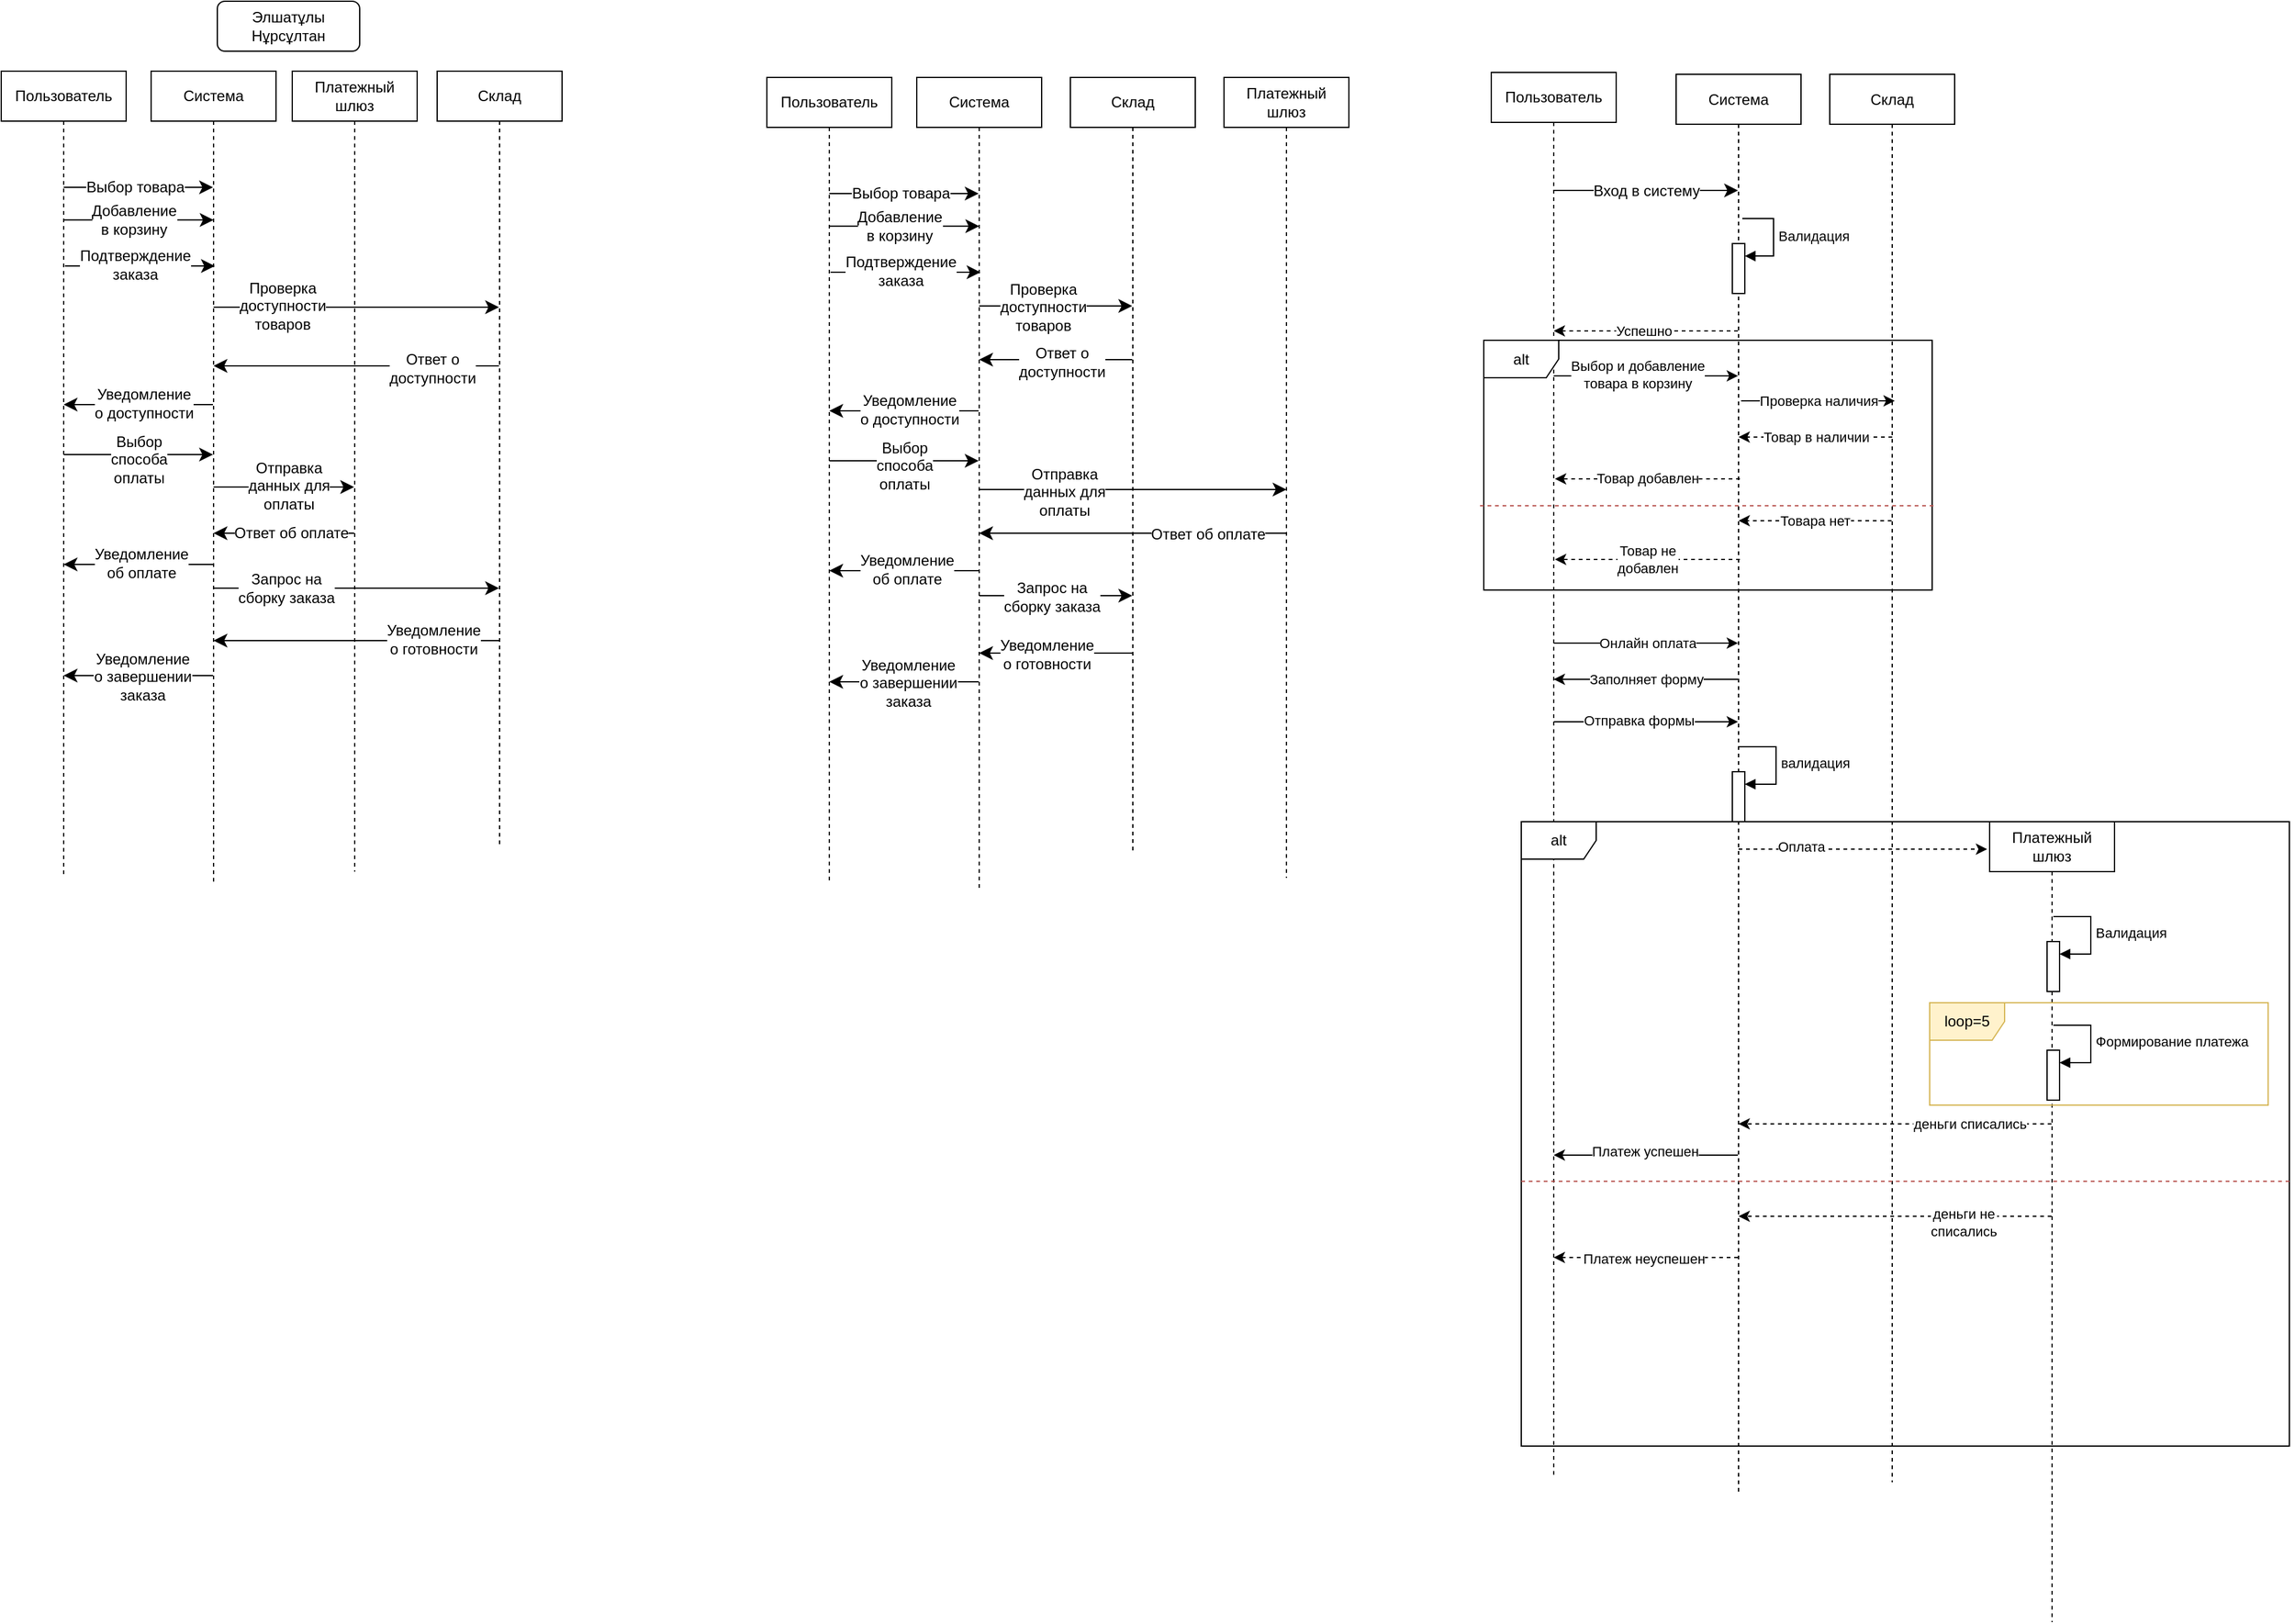 <mxfile version="24.9.2">
  <diagram name="Страница — 1" id="RjDKxzOwE1cn85HmaROs">
    <mxGraphModel dx="2118" dy="1710" grid="0" gridSize="10" guides="1" tooltips="1" connect="1" arrows="1" fold="1" page="0" pageScale="1" pageWidth="827" pageHeight="1169" math="0" shadow="0">
      <root>
        <mxCell id="0" />
        <mxCell id="1" parent="0" />
        <mxCell id="TJB5VOWsFreeemDdmijg-93" value="Элшатұлы Нұрсұлтан" style="shape=rect;rounded=1;html=1;whiteSpace=wrap;align=center;" parent="1" vertex="1">
          <mxGeometry x="840" y="-34" width="114" height="40" as="geometry" />
        </mxCell>
        <mxCell id="TJB5VOWsFreeemDdmijg-99" style="edgeStyle=elbowEdgeStyle;curved=0;rounded=0;orthogonalLoop=1;jettySize=auto;html=1;elbow=vertical;fontSize=12;startSize=8;endSize=8;" parent="1" source="TJB5VOWsFreeemDdmijg-95" target="TJB5VOWsFreeemDdmijg-96" edge="1">
          <mxGeometry relative="1" as="geometry">
            <Array as="points">
              <mxPoint x="772" y="115" />
            </Array>
          </mxGeometry>
        </mxCell>
        <mxCell id="TJB5VOWsFreeemDdmijg-101" value="Выбор товара" style="edgeLabel;html=1;align=center;verticalAlign=middle;resizable=0;points=[];fontSize=12;" parent="TJB5VOWsFreeemDdmijg-99" vertex="1" connectable="0">
          <mxGeometry x="0.184" y="-3" relative="1" as="geometry">
            <mxPoint x="-14" y="-3" as="offset" />
          </mxGeometry>
        </mxCell>
        <mxCell id="TJB5VOWsFreeemDdmijg-112" style="edgeStyle=elbowEdgeStyle;curved=0;rounded=0;orthogonalLoop=1;jettySize=auto;html=1;elbow=vertical;fontSize=12;startSize=8;endSize=8;" parent="1" source="TJB5VOWsFreeemDdmijg-95" target="TJB5VOWsFreeemDdmijg-96" edge="1">
          <mxGeometry relative="1" as="geometry">
            <Array as="points">
              <mxPoint x="779" y="329" />
            </Array>
          </mxGeometry>
        </mxCell>
        <mxCell id="TJB5VOWsFreeemDdmijg-113" value="Выбор&lt;div&gt;способа&lt;/div&gt;&lt;div&gt;оплаты&lt;/div&gt;" style="edgeLabel;html=1;align=center;verticalAlign=middle;resizable=0;points=[];fontSize=12;" parent="TJB5VOWsFreeemDdmijg-112" vertex="1" connectable="0">
          <mxGeometry x="-0.551" y="1" relative="1" as="geometry">
            <mxPoint x="33" y="5" as="offset" />
          </mxGeometry>
        </mxCell>
        <mxCell id="TJB5VOWsFreeemDdmijg-95" value="Пользователь" style="shape=umlLifeline;perimeter=lifelinePerimeter;whiteSpace=wrap;html=1;container=1;dropTarget=0;collapsible=0;recursiveResize=0;outlineConnect=0;portConstraint=eastwest;newEdgeStyle={&quot;edgeStyle&quot;:&quot;elbowEdgeStyle&quot;,&quot;elbow&quot;:&quot;vertical&quot;,&quot;curved&quot;:0,&quot;rounded&quot;:0};" parent="1" vertex="1">
          <mxGeometry x="667" y="22" width="100" height="644" as="geometry" />
        </mxCell>
        <mxCell id="TJB5VOWsFreeemDdmijg-106" style="edgeStyle=elbowEdgeStyle;curved=0;rounded=0;orthogonalLoop=1;jettySize=auto;html=1;elbow=vertical;fontSize=12;startSize=8;endSize=8;" parent="1" source="TJB5VOWsFreeemDdmijg-96" target="TJB5VOWsFreeemDdmijg-98" edge="1">
          <mxGeometry relative="1" as="geometry">
            <Array as="points">
              <mxPoint x="952" y="211" />
            </Array>
          </mxGeometry>
        </mxCell>
        <mxCell id="TJB5VOWsFreeemDdmijg-107" value="Проверка&lt;div&gt;доступности&lt;/div&gt;&lt;div&gt;товаров&lt;/div&gt;" style="edgeLabel;html=1;align=center;verticalAlign=middle;resizable=0;points=[];fontSize=12;" parent="TJB5VOWsFreeemDdmijg-106" vertex="1" connectable="0">
          <mxGeometry x="-0.435" relative="1" as="geometry">
            <mxPoint x="-10" y="-1" as="offset" />
          </mxGeometry>
        </mxCell>
        <mxCell id="TJB5VOWsFreeemDdmijg-110" style="edgeStyle=elbowEdgeStyle;curved=0;rounded=0;orthogonalLoop=1;jettySize=auto;html=1;elbow=vertical;fontSize=12;startSize=8;endSize=8;" parent="1" source="TJB5VOWsFreeemDdmijg-96" target="TJB5VOWsFreeemDdmijg-95" edge="1">
          <mxGeometry relative="1" as="geometry">
            <Array as="points">
              <mxPoint x="773" y="289" />
            </Array>
          </mxGeometry>
        </mxCell>
        <mxCell id="TJB5VOWsFreeemDdmijg-111" value="Уведомление&lt;div&gt;о доступности&lt;/div&gt;" style="edgeLabel;html=1;align=center;verticalAlign=middle;resizable=0;points=[];fontSize=12;" parent="TJB5VOWsFreeemDdmijg-110" vertex="1" connectable="0">
          <mxGeometry x="0.254" y="-2" relative="1" as="geometry">
            <mxPoint x="19" y="1" as="offset" />
          </mxGeometry>
        </mxCell>
        <mxCell id="TJB5VOWsFreeemDdmijg-114" style="edgeStyle=elbowEdgeStyle;curved=0;rounded=0;orthogonalLoop=1;jettySize=auto;html=1;elbow=horizontal;fontSize=12;startSize=8;endSize=8;" parent="1" source="TJB5VOWsFreeemDdmijg-96" target="TJB5VOWsFreeemDdmijg-97" edge="1">
          <mxGeometry relative="1" as="geometry">
            <Array as="points">
              <mxPoint x="891" y="355" />
            </Array>
          </mxGeometry>
        </mxCell>
        <mxCell id="TJB5VOWsFreeemDdmijg-115" value="Отправка&lt;div&gt;данных для&lt;/div&gt;&lt;div&gt;оплаты&lt;/div&gt;" style="edgeLabel;html=1;align=center;verticalAlign=middle;resizable=0;points=[];fontSize=12;" parent="TJB5VOWsFreeemDdmijg-114" vertex="1" connectable="0">
          <mxGeometry x="-0.269" y="1" relative="1" as="geometry">
            <mxPoint x="19" as="offset" />
          </mxGeometry>
        </mxCell>
        <mxCell id="TJB5VOWsFreeemDdmijg-118" style="edgeStyle=elbowEdgeStyle;curved=0;rounded=0;orthogonalLoop=1;jettySize=auto;html=1;elbow=vertical;fontSize=12;startSize=8;endSize=8;" parent="1" source="TJB5VOWsFreeemDdmijg-96" target="TJB5VOWsFreeemDdmijg-95" edge="1">
          <mxGeometry relative="1" as="geometry">
            <Array as="points">
              <mxPoint x="780" y="417" />
            </Array>
          </mxGeometry>
        </mxCell>
        <mxCell id="TJB5VOWsFreeemDdmijg-119" value="Уведомление&lt;div&gt;об оплате&lt;/div&gt;" style="edgeLabel;html=1;align=center;verticalAlign=middle;resizable=0;points=[];fontSize=12;" parent="TJB5VOWsFreeemDdmijg-118" vertex="1" connectable="0">
          <mxGeometry x="0.127" y="-2" relative="1" as="geometry">
            <mxPoint x="10" y="1" as="offset" />
          </mxGeometry>
        </mxCell>
        <mxCell id="TJB5VOWsFreeemDdmijg-120" style="edgeStyle=elbowEdgeStyle;curved=0;rounded=0;orthogonalLoop=1;jettySize=auto;html=1;elbow=vertical;fontSize=12;startSize=8;endSize=8;" parent="1" source="TJB5VOWsFreeemDdmijg-96" target="TJB5VOWsFreeemDdmijg-98" edge="1">
          <mxGeometry relative="1" as="geometry">
            <Array as="points">
              <mxPoint x="973" y="436" />
            </Array>
          </mxGeometry>
        </mxCell>
        <mxCell id="TJB5VOWsFreeemDdmijg-121" value="Запрос на&lt;div&gt;сборку заказа&lt;/div&gt;" style="edgeLabel;html=1;align=center;verticalAlign=middle;resizable=0;points=[];fontSize=12;" parent="TJB5VOWsFreeemDdmijg-120" vertex="1" connectable="0">
          <mxGeometry x="-0.444" relative="1" as="geometry">
            <mxPoint x="-6" as="offset" />
          </mxGeometry>
        </mxCell>
        <mxCell id="TJB5VOWsFreeemDdmijg-124" style="edgeStyle=elbowEdgeStyle;curved=0;rounded=0;orthogonalLoop=1;jettySize=auto;html=1;elbow=vertical;fontSize=12;startSize=8;endSize=8;" parent="1" source="TJB5VOWsFreeemDdmijg-96" target="TJB5VOWsFreeemDdmijg-95" edge="1">
          <mxGeometry relative="1" as="geometry">
            <Array as="points">
              <mxPoint x="777" y="506" />
            </Array>
          </mxGeometry>
        </mxCell>
        <mxCell id="TJB5VOWsFreeemDdmijg-125" value="Уведомление&lt;div&gt;о завершении&lt;/div&gt;&lt;div&gt;заказа&lt;/div&gt;" style="edgeLabel;html=1;align=center;verticalAlign=middle;resizable=0;points=[];fontSize=12;" parent="TJB5VOWsFreeemDdmijg-124" vertex="1" connectable="0">
          <mxGeometry x="0.383" y="-1" relative="1" as="geometry">
            <mxPoint x="26" y="2" as="offset" />
          </mxGeometry>
        </mxCell>
        <mxCell id="TJB5VOWsFreeemDdmijg-96" value="Система" style="shape=umlLifeline;perimeter=lifelinePerimeter;whiteSpace=wrap;html=1;container=1;dropTarget=0;collapsible=0;recursiveResize=0;outlineConnect=0;portConstraint=eastwest;newEdgeStyle={&quot;edgeStyle&quot;:&quot;elbowEdgeStyle&quot;,&quot;elbow&quot;:&quot;vertical&quot;,&quot;curved&quot;:0,&quot;rounded&quot;:0};" parent="1" vertex="1">
          <mxGeometry x="787" y="22" width="100" height="649" as="geometry" />
        </mxCell>
        <mxCell id="TJB5VOWsFreeemDdmijg-116" style="edgeStyle=elbowEdgeStyle;curved=0;rounded=0;orthogonalLoop=1;jettySize=auto;html=1;elbow=vertical;fontSize=12;startSize=8;endSize=8;" parent="1" source="TJB5VOWsFreeemDdmijg-97" target="TJB5VOWsFreeemDdmijg-96" edge="1">
          <mxGeometry relative="1" as="geometry">
            <Array as="points">
              <mxPoint x="892" y="392" />
            </Array>
          </mxGeometry>
        </mxCell>
        <mxCell id="TJB5VOWsFreeemDdmijg-117" value="Ответ об оплате" style="edgeLabel;html=1;align=center;verticalAlign=middle;resizable=0;points=[];fontSize=12;" parent="TJB5VOWsFreeemDdmijg-116" vertex="1" connectable="0">
          <mxGeometry x="0.281" y="-3" relative="1" as="geometry">
            <mxPoint x="21" y="3" as="offset" />
          </mxGeometry>
        </mxCell>
        <mxCell id="TJB5VOWsFreeemDdmijg-97" value="Платежный&lt;div&gt;шлюз&lt;/div&gt;" style="shape=umlLifeline;perimeter=lifelinePerimeter;whiteSpace=wrap;html=1;container=1;dropTarget=0;collapsible=0;recursiveResize=0;outlineConnect=0;portConstraint=eastwest;newEdgeStyle={&quot;edgeStyle&quot;:&quot;elbowEdgeStyle&quot;,&quot;elbow&quot;:&quot;vertical&quot;,&quot;curved&quot;:0,&quot;rounded&quot;:0};" parent="1" vertex="1">
          <mxGeometry x="900" y="22" width="100" height="641" as="geometry" />
        </mxCell>
        <mxCell id="TJB5VOWsFreeemDdmijg-108" style="edgeStyle=elbowEdgeStyle;curved=0;rounded=0;orthogonalLoop=1;jettySize=auto;html=1;elbow=vertical;fontSize=12;startSize=8;endSize=8;" parent="1" source="TJB5VOWsFreeemDdmijg-98" target="TJB5VOWsFreeemDdmijg-96" edge="1">
          <mxGeometry relative="1" as="geometry">
            <Array as="points">
              <mxPoint x="943" y="258" />
            </Array>
          </mxGeometry>
        </mxCell>
        <mxCell id="TJB5VOWsFreeemDdmijg-109" value="Ответ о&lt;div&gt;доступности&lt;/div&gt;" style="edgeLabel;html=1;align=center;verticalAlign=middle;resizable=0;points=[];fontSize=12;" parent="TJB5VOWsFreeemDdmijg-108" vertex="1" connectable="0">
          <mxGeometry x="-0.603" y="2" relative="1" as="geometry">
            <mxPoint x="-8" as="offset" />
          </mxGeometry>
        </mxCell>
        <mxCell id="TJB5VOWsFreeemDdmijg-122" style="edgeStyle=elbowEdgeStyle;curved=0;rounded=0;orthogonalLoop=1;jettySize=auto;html=1;elbow=vertical;fontSize=12;startSize=8;endSize=8;" parent="1" source="TJB5VOWsFreeemDdmijg-98" target="TJB5VOWsFreeemDdmijg-96" edge="1">
          <mxGeometry relative="1" as="geometry">
            <Array as="points">
              <mxPoint x="942" y="478" />
            </Array>
          </mxGeometry>
        </mxCell>
        <mxCell id="TJB5VOWsFreeemDdmijg-123" value="Уведомление&lt;div&gt;о готовности&lt;/div&gt;" style="edgeLabel;html=1;align=center;verticalAlign=middle;resizable=0;points=[];fontSize=12;" parent="TJB5VOWsFreeemDdmijg-122" vertex="1" connectable="0">
          <mxGeometry x="-0.445" y="-3" relative="1" as="geometry">
            <mxPoint x="11" y="2" as="offset" />
          </mxGeometry>
        </mxCell>
        <mxCell id="TJB5VOWsFreeemDdmijg-98" value="Склад" style="shape=umlLifeline;perimeter=lifelinePerimeter;whiteSpace=wrap;html=1;container=1;dropTarget=0;collapsible=0;recursiveResize=0;outlineConnect=0;portConstraint=eastwest;newEdgeStyle={&quot;edgeStyle&quot;:&quot;elbowEdgeStyle&quot;,&quot;elbow&quot;:&quot;vertical&quot;,&quot;curved&quot;:0,&quot;rounded&quot;:0};" parent="1" vertex="1">
          <mxGeometry x="1016" y="22" width="100" height="621" as="geometry" />
        </mxCell>
        <mxCell id="TJB5VOWsFreeemDdmijg-102" style="edgeStyle=elbowEdgeStyle;curved=0;rounded=0;orthogonalLoop=1;jettySize=auto;html=1;elbow=vertical;fontSize=12;startSize=8;endSize=8;" parent="1" edge="1">
          <mxGeometry relative="1" as="geometry">
            <mxPoint x="717" y="141.16" as="sourcePoint" />
            <mxPoint x="837" y="141.16" as="targetPoint" />
            <Array as="points">
              <mxPoint x="772" y="141.16" />
            </Array>
          </mxGeometry>
        </mxCell>
        <mxCell id="TJB5VOWsFreeemDdmijg-103" value="Добавление&lt;div&gt;в корзину&lt;/div&gt;" style="edgeLabel;html=1;align=center;verticalAlign=middle;resizable=0;points=[];fontSize=12;" parent="TJB5VOWsFreeemDdmijg-102" vertex="1" connectable="0">
          <mxGeometry x="0.184" y="-3" relative="1" as="geometry">
            <mxPoint x="-15" y="-3" as="offset" />
          </mxGeometry>
        </mxCell>
        <mxCell id="TJB5VOWsFreeemDdmijg-104" style="edgeStyle=elbowEdgeStyle;curved=0;rounded=0;orthogonalLoop=1;jettySize=auto;html=1;elbow=vertical;fontSize=12;startSize=8;endSize=8;" parent="1" edge="1">
          <mxGeometry relative="1" as="geometry">
            <mxPoint x="718" y="178" as="sourcePoint" />
            <mxPoint x="838" y="178" as="targetPoint" />
            <Array as="points">
              <mxPoint x="773" y="178" />
            </Array>
          </mxGeometry>
        </mxCell>
        <mxCell id="TJB5VOWsFreeemDdmijg-105" value="Подтверждение&lt;div&gt;заказа&lt;/div&gt;" style="edgeLabel;html=1;align=center;verticalAlign=middle;resizable=0;points=[];fontSize=12;" parent="TJB5VOWsFreeemDdmijg-104" vertex="1" connectable="0">
          <mxGeometry x="0.184" y="-3" relative="1" as="geometry">
            <mxPoint x="-15" y="-4" as="offset" />
          </mxGeometry>
        </mxCell>
        <mxCell id="riqvc8VG6ETdzrD3-sAb-1" style="edgeStyle=elbowEdgeStyle;curved=0;rounded=0;orthogonalLoop=1;jettySize=auto;html=1;elbow=vertical;fontSize=12;startSize=8;endSize=8;" edge="1" source="riqvc8VG6ETdzrD3-sAb-5" target="riqvc8VG6ETdzrD3-sAb-18" parent="1">
          <mxGeometry relative="1" as="geometry">
            <Array as="points">
              <mxPoint x="1385" y="120" />
            </Array>
          </mxGeometry>
        </mxCell>
        <mxCell id="riqvc8VG6ETdzrD3-sAb-2" value="Выбор товара" style="edgeLabel;html=1;align=center;verticalAlign=middle;resizable=0;points=[];fontSize=12;" vertex="1" connectable="0" parent="riqvc8VG6ETdzrD3-sAb-1">
          <mxGeometry x="0.184" y="-3" relative="1" as="geometry">
            <mxPoint x="-14" y="-3" as="offset" />
          </mxGeometry>
        </mxCell>
        <mxCell id="riqvc8VG6ETdzrD3-sAb-3" style="edgeStyle=elbowEdgeStyle;curved=0;rounded=0;orthogonalLoop=1;jettySize=auto;html=1;elbow=vertical;fontSize=12;startSize=8;endSize=8;" edge="1" source="riqvc8VG6ETdzrD3-sAb-5" target="riqvc8VG6ETdzrD3-sAb-18" parent="1">
          <mxGeometry relative="1" as="geometry">
            <Array as="points">
              <mxPoint x="1392" y="334" />
            </Array>
          </mxGeometry>
        </mxCell>
        <mxCell id="riqvc8VG6ETdzrD3-sAb-4" value="Выбор&lt;div&gt;способа&lt;/div&gt;&lt;div&gt;оплаты&lt;/div&gt;" style="edgeLabel;html=1;align=center;verticalAlign=middle;resizable=0;points=[];fontSize=12;" vertex="1" connectable="0" parent="riqvc8VG6ETdzrD3-sAb-3">
          <mxGeometry x="-0.551" y="1" relative="1" as="geometry">
            <mxPoint x="33" y="5" as="offset" />
          </mxGeometry>
        </mxCell>
        <mxCell id="riqvc8VG6ETdzrD3-sAb-5" value="Пользователь" style="shape=umlLifeline;perimeter=lifelinePerimeter;whiteSpace=wrap;html=1;container=1;dropTarget=0;collapsible=0;recursiveResize=0;outlineConnect=0;portConstraint=eastwest;newEdgeStyle={&quot;edgeStyle&quot;:&quot;elbowEdgeStyle&quot;,&quot;elbow&quot;:&quot;vertical&quot;,&quot;curved&quot;:0,&quot;rounded&quot;:0};" vertex="1" parent="1">
          <mxGeometry x="1280" y="27" width="100" height="644" as="geometry" />
        </mxCell>
        <mxCell id="riqvc8VG6ETdzrD3-sAb-6" style="edgeStyle=elbowEdgeStyle;curved=0;rounded=0;orthogonalLoop=1;jettySize=auto;html=1;elbow=vertical;fontSize=12;startSize=8;endSize=8;" edge="1" source="riqvc8VG6ETdzrD3-sAb-18" target="riqvc8VG6ETdzrD3-sAb-26" parent="1">
          <mxGeometry relative="1" as="geometry">
            <Array as="points">
              <mxPoint x="1508" y="210" />
            </Array>
          </mxGeometry>
        </mxCell>
        <mxCell id="riqvc8VG6ETdzrD3-sAb-7" value="Проверка&lt;div&gt;доступности&lt;/div&gt;&lt;div&gt;товаров&lt;/div&gt;" style="edgeLabel;html=1;align=center;verticalAlign=middle;resizable=0;points=[];fontSize=12;" vertex="1" connectable="0" parent="riqvc8VG6ETdzrD3-sAb-6">
          <mxGeometry x="-0.435" relative="1" as="geometry">
            <mxPoint x="16" y="1" as="offset" />
          </mxGeometry>
        </mxCell>
        <mxCell id="riqvc8VG6ETdzrD3-sAb-8" style="edgeStyle=elbowEdgeStyle;curved=0;rounded=0;orthogonalLoop=1;jettySize=auto;html=1;elbow=vertical;fontSize=12;startSize=8;endSize=8;" edge="1" source="riqvc8VG6ETdzrD3-sAb-18" target="riqvc8VG6ETdzrD3-sAb-5" parent="1">
          <mxGeometry relative="1" as="geometry">
            <Array as="points">
              <mxPoint x="1386" y="294" />
            </Array>
          </mxGeometry>
        </mxCell>
        <mxCell id="riqvc8VG6ETdzrD3-sAb-9" value="Уведомление&lt;div&gt;о доступности&lt;/div&gt;" style="edgeLabel;html=1;align=center;verticalAlign=middle;resizable=0;points=[];fontSize=12;" vertex="1" connectable="0" parent="riqvc8VG6ETdzrD3-sAb-8">
          <mxGeometry x="0.254" y="-2" relative="1" as="geometry">
            <mxPoint x="19" y="1" as="offset" />
          </mxGeometry>
        </mxCell>
        <mxCell id="riqvc8VG6ETdzrD3-sAb-10" style="edgeStyle=elbowEdgeStyle;curved=0;rounded=0;orthogonalLoop=1;jettySize=auto;html=1;elbow=horizontal;fontSize=12;startSize=8;endSize=8;" edge="1" parent="1">
          <mxGeometry relative="1" as="geometry">
            <Array as="points">
              <mxPoint x="1504" y="338" />
            </Array>
            <mxPoint x="1450.028" y="357" as="sourcePoint" />
            <mxPoint x="1695.98" y="357" as="targetPoint" />
          </mxGeometry>
        </mxCell>
        <mxCell id="riqvc8VG6ETdzrD3-sAb-11" value="Отправка&lt;div&gt;данных для&lt;/div&gt;&lt;div&gt;оплаты&lt;/div&gt;" style="edgeLabel;html=1;align=center;verticalAlign=middle;resizable=0;points=[];fontSize=12;" vertex="1" connectable="0" parent="riqvc8VG6ETdzrD3-sAb-10">
          <mxGeometry x="-0.269" y="1" relative="1" as="geometry">
            <mxPoint x="-22" y="3" as="offset" />
          </mxGeometry>
        </mxCell>
        <mxCell id="riqvc8VG6ETdzrD3-sAb-12" style="edgeStyle=elbowEdgeStyle;curved=0;rounded=0;orthogonalLoop=1;jettySize=auto;html=1;elbow=vertical;fontSize=12;startSize=8;endSize=8;" edge="1" source="riqvc8VG6ETdzrD3-sAb-18" target="riqvc8VG6ETdzrD3-sAb-5" parent="1">
          <mxGeometry relative="1" as="geometry">
            <Array as="points">
              <mxPoint x="1393" y="422" />
            </Array>
          </mxGeometry>
        </mxCell>
        <mxCell id="riqvc8VG6ETdzrD3-sAb-13" value="Уведомление&lt;div&gt;об оплате&lt;/div&gt;" style="edgeLabel;html=1;align=center;verticalAlign=middle;resizable=0;points=[];fontSize=12;" vertex="1" connectable="0" parent="riqvc8VG6ETdzrD3-sAb-12">
          <mxGeometry x="0.127" y="-2" relative="1" as="geometry">
            <mxPoint x="10" y="1" as="offset" />
          </mxGeometry>
        </mxCell>
        <mxCell id="riqvc8VG6ETdzrD3-sAb-14" style="edgeStyle=elbowEdgeStyle;curved=0;rounded=0;orthogonalLoop=1;jettySize=auto;html=1;elbow=vertical;fontSize=12;startSize=8;endSize=8;" edge="1" source="riqvc8VG6ETdzrD3-sAb-18" target="riqvc8VG6ETdzrD3-sAb-26" parent="1">
          <mxGeometry relative="1" as="geometry">
            <Array as="points">
              <mxPoint x="1516" y="442" />
            </Array>
          </mxGeometry>
        </mxCell>
        <mxCell id="riqvc8VG6ETdzrD3-sAb-15" value="Запрос на&lt;div&gt;сборку заказа&lt;/div&gt;" style="edgeLabel;html=1;align=center;verticalAlign=middle;resizable=0;points=[];fontSize=12;" vertex="1" connectable="0" parent="riqvc8VG6ETdzrD3-sAb-14">
          <mxGeometry x="-0.444" relative="1" as="geometry">
            <mxPoint x="24" y="1" as="offset" />
          </mxGeometry>
        </mxCell>
        <mxCell id="riqvc8VG6ETdzrD3-sAb-16" style="edgeStyle=elbowEdgeStyle;curved=0;rounded=0;orthogonalLoop=1;jettySize=auto;html=1;elbow=vertical;fontSize=12;startSize=8;endSize=8;" edge="1" source="riqvc8VG6ETdzrD3-sAb-18" target="riqvc8VG6ETdzrD3-sAb-5" parent="1">
          <mxGeometry relative="1" as="geometry">
            <Array as="points">
              <mxPoint x="1390" y="511" />
            </Array>
          </mxGeometry>
        </mxCell>
        <mxCell id="riqvc8VG6ETdzrD3-sAb-17" value="Уведомление&lt;div&gt;о завершении&lt;/div&gt;&lt;div&gt;заказа&lt;/div&gt;" style="edgeLabel;html=1;align=center;verticalAlign=middle;resizable=0;points=[];fontSize=12;" vertex="1" connectable="0" parent="riqvc8VG6ETdzrD3-sAb-16">
          <mxGeometry x="0.383" y="-1" relative="1" as="geometry">
            <mxPoint x="26" y="2" as="offset" />
          </mxGeometry>
        </mxCell>
        <mxCell id="riqvc8VG6ETdzrD3-sAb-18" value="Система" style="shape=umlLifeline;perimeter=lifelinePerimeter;whiteSpace=wrap;html=1;container=1;dropTarget=0;collapsible=0;recursiveResize=0;outlineConnect=0;portConstraint=eastwest;newEdgeStyle={&quot;edgeStyle&quot;:&quot;elbowEdgeStyle&quot;,&quot;elbow&quot;:&quot;vertical&quot;,&quot;curved&quot;:0,&quot;rounded&quot;:0};" vertex="1" parent="1">
          <mxGeometry x="1400" y="27" width="100" height="649" as="geometry" />
        </mxCell>
        <mxCell id="riqvc8VG6ETdzrD3-sAb-19" style="edgeStyle=elbowEdgeStyle;curved=0;rounded=0;orthogonalLoop=1;jettySize=auto;html=1;elbow=vertical;fontSize=12;startSize=8;endSize=8;" edge="1" source="riqvc8VG6ETdzrD3-sAb-21" target="riqvc8VG6ETdzrD3-sAb-18" parent="1">
          <mxGeometry relative="1" as="geometry">
            <Array as="points">
              <mxPoint x="1534" y="392" />
              <mxPoint x="1505" y="471" />
            </Array>
          </mxGeometry>
        </mxCell>
        <mxCell id="riqvc8VG6ETdzrD3-sAb-20" value="Ответ об оплате" style="edgeLabel;html=1;align=center;verticalAlign=middle;resizable=0;points=[];fontSize=12;" vertex="1" connectable="0" parent="riqvc8VG6ETdzrD3-sAb-19">
          <mxGeometry x="0.281" y="-3" relative="1" as="geometry">
            <mxPoint x="94" y="4" as="offset" />
          </mxGeometry>
        </mxCell>
        <mxCell id="riqvc8VG6ETdzrD3-sAb-21" value="Платежный&lt;div&gt;шлюз&lt;/div&gt;" style="shape=umlLifeline;perimeter=lifelinePerimeter;whiteSpace=wrap;html=1;container=1;dropTarget=0;collapsible=0;recursiveResize=0;outlineConnect=0;portConstraint=eastwest;newEdgeStyle={&quot;edgeStyle&quot;:&quot;elbowEdgeStyle&quot;,&quot;elbow&quot;:&quot;vertical&quot;,&quot;curved&quot;:0,&quot;rounded&quot;:0};" vertex="1" parent="1">
          <mxGeometry x="1646" y="27" width="100" height="641" as="geometry" />
        </mxCell>
        <mxCell id="riqvc8VG6ETdzrD3-sAb-22" style="edgeStyle=elbowEdgeStyle;curved=0;rounded=0;orthogonalLoop=1;jettySize=auto;html=1;elbow=vertical;fontSize=12;startSize=8;endSize=8;" edge="1" source="riqvc8VG6ETdzrD3-sAb-26" target="riqvc8VG6ETdzrD3-sAb-18" parent="1">
          <mxGeometry relative="1" as="geometry">
            <Array as="points">
              <mxPoint x="1516" y="253" />
            </Array>
          </mxGeometry>
        </mxCell>
        <mxCell id="riqvc8VG6ETdzrD3-sAb-23" value="Ответ о&lt;div&gt;доступности&lt;/div&gt;" style="edgeLabel;html=1;align=center;verticalAlign=middle;resizable=0;points=[];fontSize=12;" vertex="1" connectable="0" parent="riqvc8VG6ETdzrD3-sAb-22">
          <mxGeometry x="-0.603" y="2" relative="1" as="geometry">
            <mxPoint x="-32" as="offset" />
          </mxGeometry>
        </mxCell>
        <mxCell id="riqvc8VG6ETdzrD3-sAb-24" style="edgeStyle=elbowEdgeStyle;curved=0;rounded=0;orthogonalLoop=1;jettySize=auto;html=1;elbow=vertical;fontSize=12;startSize=8;endSize=8;" edge="1" source="riqvc8VG6ETdzrD3-sAb-26" target="riqvc8VG6ETdzrD3-sAb-18" parent="1">
          <mxGeometry relative="1" as="geometry">
            <Array as="points">
              <mxPoint x="1502" y="488" />
            </Array>
          </mxGeometry>
        </mxCell>
        <mxCell id="riqvc8VG6ETdzrD3-sAb-25" value="Уведомление&lt;div&gt;о готовности&lt;/div&gt;" style="edgeLabel;html=1;align=center;verticalAlign=middle;resizable=0;points=[];fontSize=12;" vertex="1" connectable="0" parent="riqvc8VG6ETdzrD3-sAb-24">
          <mxGeometry x="-0.445" y="-3" relative="1" as="geometry">
            <mxPoint x="-35" y="4" as="offset" />
          </mxGeometry>
        </mxCell>
        <mxCell id="riqvc8VG6ETdzrD3-sAb-26" value="Склад" style="shape=umlLifeline;perimeter=lifelinePerimeter;whiteSpace=wrap;html=1;container=1;dropTarget=0;collapsible=0;recursiveResize=0;outlineConnect=0;portConstraint=eastwest;newEdgeStyle={&quot;edgeStyle&quot;:&quot;elbowEdgeStyle&quot;,&quot;elbow&quot;:&quot;vertical&quot;,&quot;curved&quot;:0,&quot;rounded&quot;:0};" vertex="1" parent="1">
          <mxGeometry x="1523" y="27" width="100" height="621" as="geometry" />
        </mxCell>
        <mxCell id="riqvc8VG6ETdzrD3-sAb-27" style="edgeStyle=elbowEdgeStyle;curved=0;rounded=0;orthogonalLoop=1;jettySize=auto;html=1;elbow=vertical;fontSize=12;startSize=8;endSize=8;" edge="1" parent="1">
          <mxGeometry relative="1" as="geometry">
            <mxPoint x="1330" y="146.16" as="sourcePoint" />
            <mxPoint x="1450" y="146.16" as="targetPoint" />
            <Array as="points">
              <mxPoint x="1385" y="146.16" />
            </Array>
          </mxGeometry>
        </mxCell>
        <mxCell id="riqvc8VG6ETdzrD3-sAb-28" value="Добавление&lt;div&gt;в корзину&lt;/div&gt;" style="edgeLabel;html=1;align=center;verticalAlign=middle;resizable=0;points=[];fontSize=12;" vertex="1" connectable="0" parent="riqvc8VG6ETdzrD3-sAb-27">
          <mxGeometry x="0.184" y="-3" relative="1" as="geometry">
            <mxPoint x="-15" y="-3" as="offset" />
          </mxGeometry>
        </mxCell>
        <mxCell id="riqvc8VG6ETdzrD3-sAb-29" style="edgeStyle=elbowEdgeStyle;curved=0;rounded=0;orthogonalLoop=1;jettySize=auto;html=1;elbow=vertical;fontSize=12;startSize=8;endSize=8;" edge="1" parent="1">
          <mxGeometry relative="1" as="geometry">
            <mxPoint x="1331" y="183" as="sourcePoint" />
            <mxPoint x="1451" y="183" as="targetPoint" />
            <Array as="points">
              <mxPoint x="1386" y="183" />
            </Array>
          </mxGeometry>
        </mxCell>
        <mxCell id="riqvc8VG6ETdzrD3-sAb-30" value="Подтверждение&lt;div&gt;заказа&lt;/div&gt;" style="edgeLabel;html=1;align=center;verticalAlign=middle;resizable=0;points=[];fontSize=12;" vertex="1" connectable="0" parent="riqvc8VG6ETdzrD3-sAb-29">
          <mxGeometry x="0.184" y="-3" relative="1" as="geometry">
            <mxPoint x="-15" y="-4" as="offset" />
          </mxGeometry>
        </mxCell>
        <mxCell id="riqvc8VG6ETdzrD3-sAb-31" style="edgeStyle=elbowEdgeStyle;curved=0;rounded=0;orthogonalLoop=1;jettySize=auto;html=1;elbow=vertical;fontSize=12;startSize=8;endSize=8;" edge="1" source="riqvc8VG6ETdzrD3-sAb-35" target="riqvc8VG6ETdzrD3-sAb-48" parent="1">
          <mxGeometry relative="1" as="geometry">
            <Array as="points">
              <mxPoint x="1993" y="117.5" />
            </Array>
          </mxGeometry>
        </mxCell>
        <mxCell id="riqvc8VG6ETdzrD3-sAb-32" value="Вход в систему" style="edgeLabel;html=1;align=center;verticalAlign=middle;resizable=0;points=[];fontSize=12;" vertex="1" connectable="0" parent="riqvc8VG6ETdzrD3-sAb-31">
          <mxGeometry x="0.184" y="-3" relative="1" as="geometry">
            <mxPoint x="-14" y="-3" as="offset" />
          </mxGeometry>
        </mxCell>
        <mxCell id="riqvc8VG6ETdzrD3-sAb-67" style="edgeStyle=elbowEdgeStyle;rounded=0;orthogonalLoop=1;jettySize=auto;html=1;elbow=vertical;curved=0;" edge="1" parent="1" source="riqvc8VG6ETdzrD3-sAb-35" target="riqvc8VG6ETdzrD3-sAb-48">
          <mxGeometry relative="1" as="geometry">
            <Array as="points">
              <mxPoint x="1998" y="266" />
            </Array>
          </mxGeometry>
        </mxCell>
        <mxCell id="riqvc8VG6ETdzrD3-sAb-68" value="Выбор и добавление&lt;div&gt;товара в корзину&lt;/div&gt;" style="edgeLabel;html=1;align=center;verticalAlign=middle;resizable=0;points=[];" vertex="1" connectable="0" parent="riqvc8VG6ETdzrD3-sAb-67">
          <mxGeometry x="-0.516" y="3" relative="1" as="geometry">
            <mxPoint x="31" y="2" as="offset" />
          </mxGeometry>
        </mxCell>
        <mxCell id="riqvc8VG6ETdzrD3-sAb-79" style="edgeStyle=elbowEdgeStyle;rounded=0;orthogonalLoop=1;jettySize=auto;html=1;elbow=vertical;curved=0;" edge="1" parent="1" source="riqvc8VG6ETdzrD3-sAb-35" target="riqvc8VG6ETdzrD3-sAb-48">
          <mxGeometry relative="1" as="geometry">
            <Array as="points">
              <mxPoint x="1972" y="480" />
            </Array>
          </mxGeometry>
        </mxCell>
        <mxCell id="riqvc8VG6ETdzrD3-sAb-80" value="Онлайн оплата" style="edgeLabel;html=1;align=center;verticalAlign=middle;resizable=0;points=[];" vertex="1" connectable="0" parent="riqvc8VG6ETdzrD3-sAb-79">
          <mxGeometry x="0.144" y="-2" relative="1" as="geometry">
            <mxPoint x="-10" y="-2" as="offset" />
          </mxGeometry>
        </mxCell>
        <mxCell id="riqvc8VG6ETdzrD3-sAb-83" style="edgeStyle=elbowEdgeStyle;rounded=0;orthogonalLoop=1;jettySize=auto;html=1;elbow=vertical;curved=0;" edge="1" parent="1" source="riqvc8VG6ETdzrD3-sAb-35" target="riqvc8VG6ETdzrD3-sAb-48">
          <mxGeometry relative="1" as="geometry">
            <Array as="points">
              <mxPoint x="1984" y="543" />
            </Array>
          </mxGeometry>
        </mxCell>
        <mxCell id="riqvc8VG6ETdzrD3-sAb-84" value="Отправка формы" style="edgeLabel;html=1;align=center;verticalAlign=middle;resizable=0;points=[];" vertex="1" connectable="0" parent="riqvc8VG6ETdzrD3-sAb-83">
          <mxGeometry x="-0.282" y="3" relative="1" as="geometry">
            <mxPoint x="15" y="2" as="offset" />
          </mxGeometry>
        </mxCell>
        <mxCell id="riqvc8VG6ETdzrD3-sAb-35" value="Пользователь" style="shape=umlLifeline;perimeter=lifelinePerimeter;whiteSpace=wrap;html=1;container=1;dropTarget=0;collapsible=0;recursiveResize=0;outlineConnect=0;portConstraint=eastwest;newEdgeStyle={&quot;edgeStyle&quot;:&quot;elbowEdgeStyle&quot;,&quot;elbow&quot;:&quot;vertical&quot;,&quot;curved&quot;:0,&quot;rounded&quot;:0};" vertex="1" parent="1">
          <mxGeometry x="1860" y="23" width="100" height="1126" as="geometry" />
        </mxCell>
        <mxCell id="riqvc8VG6ETdzrD3-sAb-65" style="edgeStyle=elbowEdgeStyle;rounded=0;orthogonalLoop=1;jettySize=auto;html=1;elbow=horizontal;curved=0;dashed=1;" edge="1" parent="1" source="riqvc8VG6ETdzrD3-sAb-48" target="riqvc8VG6ETdzrD3-sAb-35">
          <mxGeometry relative="1" as="geometry">
            <Array as="points">
              <mxPoint x="1998" y="230" />
            </Array>
          </mxGeometry>
        </mxCell>
        <mxCell id="riqvc8VG6ETdzrD3-sAb-66" value="Успешно" style="edgeLabel;html=1;align=center;verticalAlign=middle;resizable=0;points=[];" vertex="1" connectable="0" parent="riqvc8VG6ETdzrD3-sAb-65">
          <mxGeometry x="0.207" y="-1" relative="1" as="geometry">
            <mxPoint x="13" y="1" as="offset" />
          </mxGeometry>
        </mxCell>
        <mxCell id="riqvc8VG6ETdzrD3-sAb-69" value="Товар добавлен" style="edgeStyle=elbowEdgeStyle;rounded=0;orthogonalLoop=1;jettySize=auto;html=1;elbow=vertical;curved=0;dashed=1;" edge="1" parent="1">
          <mxGeometry relative="1" as="geometry">
            <mxPoint x="2059.05" y="348.47" as="sourcePoint" />
            <mxPoint x="1910.997" y="348.47" as="targetPoint" />
            <Array as="points">
              <mxPoint x="2043.55" y="348.47" />
              <mxPoint x="1994.55" y="307.47" />
            </Array>
          </mxGeometry>
        </mxCell>
        <mxCell id="riqvc8VG6ETdzrD3-sAb-70" style="edgeStyle=elbowEdgeStyle;rounded=0;orthogonalLoop=1;jettySize=auto;html=1;elbow=vertical;curved=0;" edge="1" parent="1">
          <mxGeometry relative="1" as="geometry">
            <mxPoint x="2059.997" y="286.001" as="sourcePoint" />
            <mxPoint x="2183.05" y="286.001" as="targetPoint" />
          </mxGeometry>
        </mxCell>
        <mxCell id="riqvc8VG6ETdzrD3-sAb-71" value="Проверка наличия" style="edgeLabel;html=1;align=center;verticalAlign=middle;resizable=0;points=[];" vertex="1" connectable="0" parent="riqvc8VG6ETdzrD3-sAb-70">
          <mxGeometry x="0.342" y="2" relative="1" as="geometry">
            <mxPoint x="-21" y="2" as="offset" />
          </mxGeometry>
        </mxCell>
        <mxCell id="riqvc8VG6ETdzrD3-sAb-75" value="Товар не&lt;div&gt;добавлен&lt;/div&gt;" style="edgeStyle=elbowEdgeStyle;rounded=0;orthogonalLoop=1;jettySize=auto;html=1;elbow=vertical;curved=0;dashed=1;" edge="1" parent="1">
          <mxGeometry relative="1" as="geometry">
            <mxPoint x="2059.05" y="412.997" as="sourcePoint" />
            <mxPoint x="1910.997" y="412.997" as="targetPoint" />
          </mxGeometry>
        </mxCell>
        <mxCell id="riqvc8VG6ETdzrD3-sAb-81" style="edgeStyle=elbowEdgeStyle;rounded=0;orthogonalLoop=1;jettySize=auto;html=1;elbow=vertical;curved=0;dashed=1;" edge="1" parent="1" source="riqvc8VG6ETdzrD3-sAb-48">
          <mxGeometry relative="1" as="geometry">
            <mxPoint x="2059.997" y="626" as="sourcePoint" />
            <mxPoint x="2257" y="645" as="targetPoint" />
            <Array as="points">
              <mxPoint x="2182" y="645" />
            </Array>
          </mxGeometry>
        </mxCell>
        <mxCell id="riqvc8VG6ETdzrD3-sAb-87" value="Оплата" style="edgeLabel;html=1;align=center;verticalAlign=middle;resizable=0;points=[];" vertex="1" connectable="0" parent="riqvc8VG6ETdzrD3-sAb-81">
          <mxGeometry x="-0.495" y="2" relative="1" as="geometry">
            <mxPoint as="offset" />
          </mxGeometry>
        </mxCell>
        <mxCell id="riqvc8VG6ETdzrD3-sAb-82" value="Заполняет форму" style="edgeStyle=elbowEdgeStyle;rounded=0;orthogonalLoop=1;jettySize=auto;html=1;elbow=horizontal;curved=0;" edge="1" parent="1" source="riqvc8VG6ETdzrD3-sAb-48" target="riqvc8VG6ETdzrD3-sAb-35">
          <mxGeometry relative="1" as="geometry">
            <Array as="points">
              <mxPoint x="1979" y="509" />
            </Array>
          </mxGeometry>
        </mxCell>
        <mxCell id="riqvc8VG6ETdzrD3-sAb-94" style="edgeStyle=elbowEdgeStyle;rounded=0;orthogonalLoop=1;jettySize=auto;html=1;elbow=vertical;curved=0;" edge="1" parent="1" source="riqvc8VG6ETdzrD3-sAb-48" target="riqvc8VG6ETdzrD3-sAb-35">
          <mxGeometry relative="1" as="geometry">
            <Array as="points">
              <mxPoint x="2007" y="890" />
            </Array>
          </mxGeometry>
        </mxCell>
        <mxCell id="riqvc8VG6ETdzrD3-sAb-95" value="Платеж успешен" style="edgeLabel;html=1;align=center;verticalAlign=middle;resizable=0;points=[];" vertex="1" connectable="0" parent="riqvc8VG6ETdzrD3-sAb-94">
          <mxGeometry x="0.183" y="-3" relative="1" as="geometry">
            <mxPoint x="12" as="offset" />
          </mxGeometry>
        </mxCell>
        <mxCell id="riqvc8VG6ETdzrD3-sAb-102" style="edgeStyle=elbowEdgeStyle;rounded=0;orthogonalLoop=1;jettySize=auto;html=1;elbow=vertical;curved=0;dashed=1;" edge="1" parent="1" source="riqvc8VG6ETdzrD3-sAb-48" target="riqvc8VG6ETdzrD3-sAb-35">
          <mxGeometry relative="1" as="geometry">
            <Array as="points">
              <mxPoint x="1991" y="972" />
            </Array>
          </mxGeometry>
        </mxCell>
        <mxCell id="riqvc8VG6ETdzrD3-sAb-103" value="Платеж неуспешен" style="edgeLabel;html=1;align=center;verticalAlign=middle;resizable=0;points=[];" vertex="1" connectable="0" parent="riqvc8VG6ETdzrD3-sAb-102">
          <mxGeometry x="0.03" y="1" relative="1" as="geometry">
            <mxPoint as="offset" />
          </mxGeometry>
        </mxCell>
        <mxCell id="riqvc8VG6ETdzrD3-sAb-48" value="Система" style="shape=umlLifeline;perimeter=lifelinePerimeter;whiteSpace=wrap;html=1;container=1;dropTarget=0;collapsible=0;recursiveResize=0;outlineConnect=0;portConstraint=eastwest;newEdgeStyle={&quot;edgeStyle&quot;:&quot;elbowEdgeStyle&quot;,&quot;elbow&quot;:&quot;vertical&quot;,&quot;curved&quot;:0,&quot;rounded&quot;:0};" vertex="1" parent="1">
          <mxGeometry x="2008" y="24.5" width="100" height="1136.5" as="geometry" />
        </mxCell>
        <mxCell id="riqvc8VG6ETdzrD3-sAb-62" value="" style="html=1;points=[[0,0,0,0,5],[0,1,0,0,-5],[1,0,0,0,5],[1,1,0,0,-5]];perimeter=orthogonalPerimeter;outlineConnect=0;targetShapes=umlLifeline;portConstraint=eastwest;newEdgeStyle={&quot;curved&quot;:0,&quot;rounded&quot;:0};" vertex="1" parent="riqvc8VG6ETdzrD3-sAb-48">
          <mxGeometry x="45" y="135.55" width="10" height="40" as="geometry" />
        </mxCell>
        <mxCell id="riqvc8VG6ETdzrD3-sAb-63" value="Валидация" style="html=1;align=left;spacingLeft=2;endArrow=block;rounded=0;edgeStyle=orthogonalEdgeStyle;curved=0;rounded=0;" edge="1" target="riqvc8VG6ETdzrD3-sAb-62" parent="riqvc8VG6ETdzrD3-sAb-48">
          <mxGeometry relative="1" as="geometry">
            <mxPoint x="53" y="115.5" as="sourcePoint" />
            <Array as="points">
              <mxPoint x="78" y="145.55" />
            </Array>
          </mxGeometry>
        </mxCell>
        <mxCell id="riqvc8VG6ETdzrD3-sAb-85" value="" style="html=1;points=[[0,0,0,0,5],[0,1,0,0,-5],[1,0,0,0,5],[1,1,0,0,-5]];perimeter=orthogonalPerimeter;outlineConnect=0;targetShapes=umlLifeline;portConstraint=eastwest;newEdgeStyle={&quot;curved&quot;:0,&quot;rounded&quot;:0};" vertex="1" parent="riqvc8VG6ETdzrD3-sAb-48">
          <mxGeometry x="45" y="558.5" width="10" height="40" as="geometry" />
        </mxCell>
        <mxCell id="riqvc8VG6ETdzrD3-sAb-86" value="валидация" style="html=1;align=left;spacingLeft=2;endArrow=block;rounded=0;edgeStyle=orthogonalEdgeStyle;curved=0;rounded=0;" edge="1" target="riqvc8VG6ETdzrD3-sAb-85" parent="riqvc8VG6ETdzrD3-sAb-48">
          <mxGeometry relative="1" as="geometry">
            <mxPoint x="50" y="538.5" as="sourcePoint" />
            <Array as="points">
              <mxPoint x="80" y="568.5" />
            </Array>
          </mxGeometry>
        </mxCell>
        <mxCell id="riqvc8VG6ETdzrD3-sAb-92" style="edgeStyle=elbowEdgeStyle;rounded=0;orthogonalLoop=1;jettySize=auto;html=1;elbow=vertical;curved=0;dashed=1;" edge="1" parent="1" source="riqvc8VG6ETdzrD3-sAb-51" target="riqvc8VG6ETdzrD3-sAb-48">
          <mxGeometry relative="1" as="geometry">
            <Array as="points">
              <mxPoint x="2206" y="865" />
            </Array>
          </mxGeometry>
        </mxCell>
        <mxCell id="riqvc8VG6ETdzrD3-sAb-93" value="деньги списались" style="edgeLabel;html=1;align=center;verticalAlign=middle;resizable=0;points=[];" vertex="1" connectable="0" parent="riqvc8VG6ETdzrD3-sAb-92">
          <mxGeometry x="-0.475" relative="1" as="geometry">
            <mxPoint as="offset" />
          </mxGeometry>
        </mxCell>
        <mxCell id="riqvc8VG6ETdzrD3-sAb-100" style="edgeStyle=elbowEdgeStyle;rounded=0;orthogonalLoop=1;jettySize=auto;html=1;elbow=vertical;curved=0;dashed=1;" edge="1" parent="1" source="riqvc8VG6ETdzrD3-sAb-51" target="riqvc8VG6ETdzrD3-sAb-48">
          <mxGeometry relative="1" as="geometry">
            <Array as="points">
              <mxPoint x="2167" y="939" />
            </Array>
          </mxGeometry>
        </mxCell>
        <mxCell id="riqvc8VG6ETdzrD3-sAb-101" value="деньги не&lt;div&gt;списались&lt;/div&gt;" style="edgeLabel;html=1;align=center;verticalAlign=middle;resizable=0;points=[];" vertex="1" connectable="0" parent="riqvc8VG6ETdzrD3-sAb-100">
          <mxGeometry x="-0.16" relative="1" as="geometry">
            <mxPoint x="34" y="5" as="offset" />
          </mxGeometry>
        </mxCell>
        <mxCell id="riqvc8VG6ETdzrD3-sAb-51" value="Платежный&lt;div&gt;шлюз&lt;/div&gt;" style="shape=umlLifeline;perimeter=lifelinePerimeter;whiteSpace=wrap;html=1;container=1;dropTarget=0;collapsible=0;recursiveResize=0;outlineConnect=0;portConstraint=eastwest;newEdgeStyle={&quot;edgeStyle&quot;:&quot;elbowEdgeStyle&quot;,&quot;elbow&quot;:&quot;vertical&quot;,&quot;curved&quot;:0,&quot;rounded&quot;:0};" vertex="1" parent="1">
          <mxGeometry x="2259" y="623" width="100" height="641" as="geometry" />
        </mxCell>
        <mxCell id="riqvc8VG6ETdzrD3-sAb-88" value="" style="html=1;points=[[0,0,0,0,5],[0,1,0,0,-5],[1,0,0,0,5],[1,1,0,0,-5]];perimeter=orthogonalPerimeter;outlineConnect=0;targetShapes=umlLifeline;portConstraint=eastwest;newEdgeStyle={&quot;curved&quot;:0,&quot;rounded&quot;:0};" vertex="1" parent="riqvc8VG6ETdzrD3-sAb-51">
          <mxGeometry x="46" y="96" width="10" height="40" as="geometry" />
        </mxCell>
        <mxCell id="riqvc8VG6ETdzrD3-sAb-89" value="Валидация" style="html=1;align=left;spacingLeft=2;endArrow=block;rounded=0;edgeStyle=orthogonalEdgeStyle;curved=0;rounded=0;" edge="1" target="riqvc8VG6ETdzrD3-sAb-88" parent="riqvc8VG6ETdzrD3-sAb-51">
          <mxGeometry relative="1" as="geometry">
            <mxPoint x="51" y="76" as="sourcePoint" />
            <Array as="points">
              <mxPoint x="81" y="106" />
            </Array>
          </mxGeometry>
        </mxCell>
        <mxCell id="riqvc8VG6ETdzrD3-sAb-90" value="" style="html=1;points=[[0,0,0,0,5],[0,1,0,0,-5],[1,0,0,0,5],[1,1,0,0,-5]];perimeter=orthogonalPerimeter;outlineConnect=0;targetShapes=umlLifeline;portConstraint=eastwest;newEdgeStyle={&quot;curved&quot;:0,&quot;rounded&quot;:0};" vertex="1" parent="riqvc8VG6ETdzrD3-sAb-51">
          <mxGeometry x="46" y="183" width="10" height="40" as="geometry" />
        </mxCell>
        <mxCell id="riqvc8VG6ETdzrD3-sAb-91" value="Формирование платежа" style="html=1;align=left;spacingLeft=2;endArrow=block;rounded=0;edgeStyle=orthogonalEdgeStyle;curved=0;rounded=0;" edge="1" target="riqvc8VG6ETdzrD3-sAb-90" parent="riqvc8VG6ETdzrD3-sAb-51">
          <mxGeometry relative="1" as="geometry">
            <mxPoint x="51" y="163" as="sourcePoint" />
            <Array as="points">
              <mxPoint x="81" y="193" />
            </Array>
          </mxGeometry>
        </mxCell>
        <mxCell id="riqvc8VG6ETdzrD3-sAb-73" value="Товар в наличии" style="edgeStyle=elbowEdgeStyle;rounded=0;orthogonalLoop=1;jettySize=auto;html=1;elbow=vertical;curved=0;dashed=1;" edge="1" parent="1">
          <mxGeometry relative="1" as="geometry">
            <mxPoint x="2181.05" y="315.001" as="sourcePoint" />
            <mxPoint x="2057.997" y="315.001" as="targetPoint" />
          </mxGeometry>
        </mxCell>
        <mxCell id="riqvc8VG6ETdzrD3-sAb-74" value="Товара нет" style="edgeStyle=elbowEdgeStyle;rounded=0;orthogonalLoop=1;jettySize=auto;html=1;elbow=vertical;curved=0;dashed=1;" edge="1" parent="1" source="riqvc8VG6ETdzrD3-sAb-56" target="riqvc8VG6ETdzrD3-sAb-48">
          <mxGeometry relative="1" as="geometry">
            <Array as="points">
              <mxPoint x="2112" y="382" />
            </Array>
          </mxGeometry>
        </mxCell>
        <mxCell id="riqvc8VG6ETdzrD3-sAb-56" value="Склад" style="shape=umlLifeline;perimeter=lifelinePerimeter;whiteSpace=wrap;html=1;container=1;dropTarget=0;collapsible=0;recursiveResize=0;outlineConnect=0;portConstraint=eastwest;newEdgeStyle={&quot;edgeStyle&quot;:&quot;elbowEdgeStyle&quot;,&quot;elbow&quot;:&quot;vertical&quot;,&quot;curved&quot;:0,&quot;rounded&quot;:0};" vertex="1" parent="1">
          <mxGeometry x="2131" y="24.5" width="100" height="1127.5" as="geometry" />
        </mxCell>
        <mxCell id="riqvc8VG6ETdzrD3-sAb-72" value="alt" style="shape=umlFrame;whiteSpace=wrap;html=1;pointerEvents=0;" vertex="1" parent="1">
          <mxGeometry x="1854" y="237.5" width="359" height="200" as="geometry" />
        </mxCell>
        <mxCell id="riqvc8VG6ETdzrD3-sAb-76" value="" style="line;strokeWidth=1;fillColor=#f8cecc;align=left;verticalAlign=middle;spacingTop=-1;spacingLeft=3;spacingRight=3;rotatable=0;labelPosition=right;points=[];portConstraint=eastwest;strokeColor=#b85450;dashed=1;" vertex="1" parent="1">
          <mxGeometry x="1851" y="366" width="364" height="8" as="geometry" />
        </mxCell>
        <mxCell id="riqvc8VG6ETdzrD3-sAb-96" value="loop=5" style="shape=umlFrame;whiteSpace=wrap;html=1;pointerEvents=0;fillColor=#fff2cc;strokeColor=#d6b656;" vertex="1" parent="1">
          <mxGeometry x="2211" y="768" width="271" height="82" as="geometry" />
        </mxCell>
        <mxCell id="riqvc8VG6ETdzrD3-sAb-98" value="alt" style="shape=umlFrame;whiteSpace=wrap;html=1;pointerEvents=0;" vertex="1" parent="1">
          <mxGeometry x="1884" y="623" width="615" height="500" as="geometry" />
        </mxCell>
        <mxCell id="riqvc8VG6ETdzrD3-sAb-99" value="" style="line;strokeWidth=1;fillColor=#f8cecc;align=left;verticalAlign=middle;spacingTop=-1;spacingLeft=3;spacingRight=3;rotatable=0;labelPosition=right;points=[];portConstraint=eastwest;strokeColor=#b85450;dashed=1;" vertex="1" parent="1">
          <mxGeometry x="1884" y="907" width="618" height="8" as="geometry" />
        </mxCell>
      </root>
    </mxGraphModel>
  </diagram>
</mxfile>
